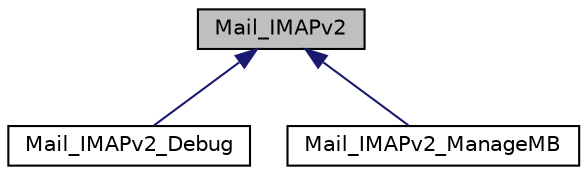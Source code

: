 digraph "Mail_IMAPv2"
{
 // LATEX_PDF_SIZE
  edge [fontname="Helvetica",fontsize="10",labelfontname="Helvetica",labelfontsize="10"];
  node [fontname="Helvetica",fontsize="10",shape=record];
  Node1 [label="Mail_IMAPv2",height=0.2,width=0.4,color="black", fillcolor="grey75", style="filled", fontcolor="black",tooltip=" "];
  Node1 -> Node2 [dir="back",color="midnightblue",fontsize="10",style="solid",fontname="Helvetica"];
  Node2 [label="Mail_IMAPv2_Debug",height=0.2,width=0.4,color="black", fillcolor="white", style="filled",URL="$classMail__IMAPv2__Debug.html",tooltip=" "];
  Node1 -> Node3 [dir="back",color="midnightblue",fontsize="10",style="solid",fontname="Helvetica"];
  Node3 [label="Mail_IMAPv2_ManageMB",height=0.2,width=0.4,color="black", fillcolor="white", style="filled",URL="$classMail__IMAPv2__ManageMB.html",tooltip=" "];
}

